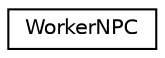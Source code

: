 digraph "Graphical Class Hierarchy"
{
 // LATEX_PDF_SIZE
  edge [fontname="Helvetica",fontsize="10",labelfontname="Helvetica",labelfontsize="10"];
  node [fontname="Helvetica",fontsize="10",shape=record];
  rankdir="LR";
  Node0 [label="WorkerNPC",height=0.2,width=0.4,color="black", fillcolor="white", style="filled",URL="$classWorkerNPC.html",tooltip="Represents a Worker NPC that collects resources."];
}
